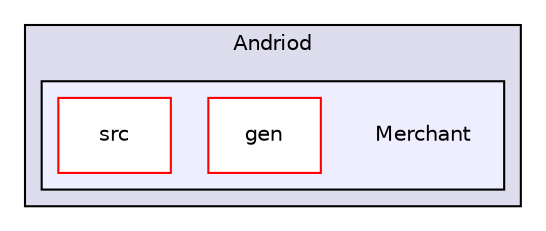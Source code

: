 digraph "Andriod/Merchant" {
  compound=true
  node [ fontsize="10", fontname="Helvetica"];
  edge [ labelfontsize="10", labelfontname="Helvetica"];
  subgraph clusterdir_350d3b1b3e1360333aab8fe24ffceff6 {
    graph [ bgcolor="#ddddee", pencolor="black", label="Andriod" fontname="Helvetica", fontsize="10", URL="dir_350d3b1b3e1360333aab8fe24ffceff6.html"]
  subgraph clusterdir_a98d3c868bc9bc8a8994f85efba2111c {
    graph [ bgcolor="#eeeeff", pencolor="black", label="" URL="dir_a98d3c868bc9bc8a8994f85efba2111c.html"];
    dir_a98d3c868bc9bc8a8994f85efba2111c [shape=plaintext label="Merchant"];
    dir_126b6ec8052f3490ff6929285e5d6551 [shape=box label="gen" color="red" fillcolor="white" style="filled" URL="dir_126b6ec8052f3490ff6929285e5d6551.html"];
    dir_9b7207d5e615d4e61a32d68f51a58694 [shape=box label="src" color="red" fillcolor="white" style="filled" URL="dir_9b7207d5e615d4e61a32d68f51a58694.html"];
  }
  }
}
